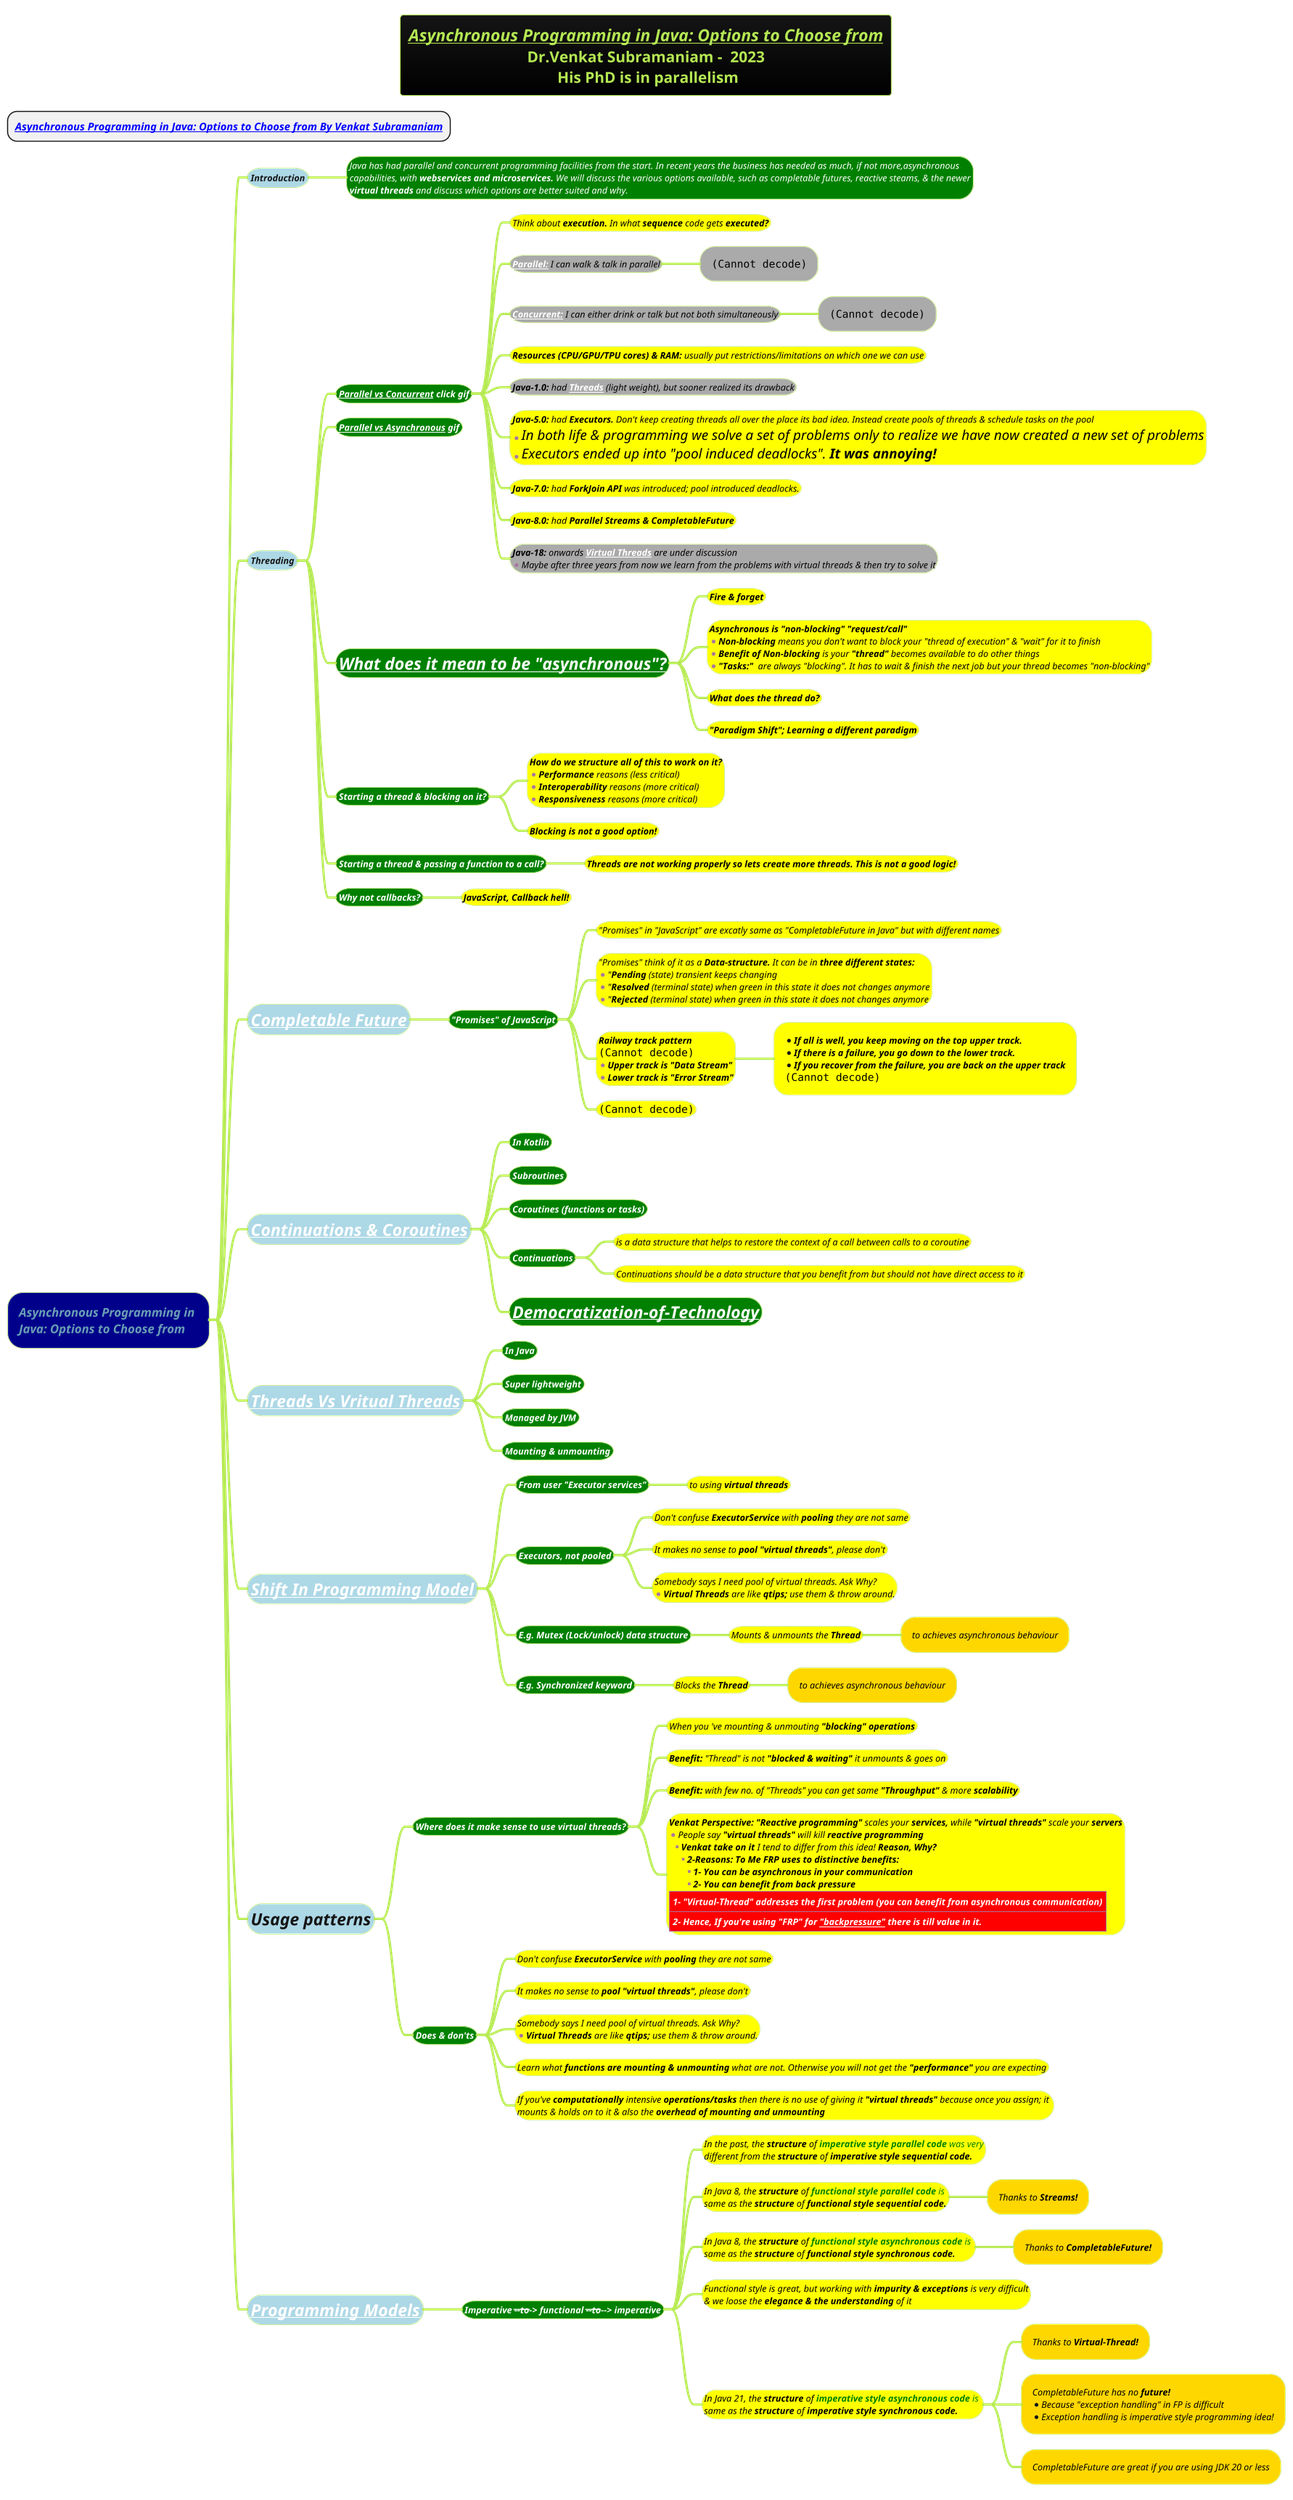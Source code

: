 @startmindmap
title =<i><b><u><size:18>Asynchronous Programming in Java: Options to Choose from \nDr.Venkat Subramaniam -  2023\n His PhD is in parallelism
* <i><b>[[https://www.youtube.com/watch?v=1zSF1259s6w&t=4778s&ab_channel=Devoxx Asynchronous Programming in Java: Options to Choose from By Venkat Subramaniam]]
!theme hacker

*[#darkblue] <i>Asynchronous Programming in \n<i>Java: Options to Choose from
**[#lightblue] <i><color #blac><size:12>Introduction
***[#green]:<i><color #white><size:12>Java has had parallel and concurrent programming facilities from the start. In recent years the business has needed as much, if not more,asynchronous
<i><color #white><size:12>capabilities, with <b>webservices and microservices.</b> We will discuss the various options available, such as completable futures, reactive steams, & the newer
<i><color #white><size:12><b>virtual threads</b> and discuss which options are better suited and why.;

**[#lightblue] <i><color #blac><size:12>Threading
***[#green] <i><color #white><size:12><b>[[docs/3-programming-languages/Venkat-Subramaniam/gif/Multi-threading-vs-Multi-processing-programming.adoc Parallel vs Concurrent]] click gif
****[#yellow] <i><color #black><size:12>Think about **execution.** In what **sequence** code gets <b>executed?
****[#a] <i><color #black><size:12><b>[[docs/3-programming-languages/Venkat-Subramaniam/Concurrency-and-Parallelism/Parallelism.puml Parallel:]]</b> I can walk & talk in parallel
*****[#a] <i><color #black><size:12><img:gif/img_2.png{scale=0.7}>
****[#a] <i><color #black><size:12><b>[[docs/3-programming-languages/Venkat-Subramaniam/Concurrency-and-Parallelism/Concurrency.puml Concurrent:]]</b> I can either drink or talk but not both simultaneously
*****[#a] <i><color #black><size:12><img:gif/img_3.png{scale=0.7}>
****[#yellow] <i><color #black><size:12><b>Resources (CPU/GPU/TPU cores) & RAM:</b> usually put restrictions/limitations on which one we can use
****[#a] <i><color #black><size:12><b>Java-1.0:</b> had <b>[[docs/3-programming-languages/Venkat-Subramaniam/Threads.puml Threads]]</b> (light weight), but sooner realized its drawback
****[#yellow] <i><color #black><size:12><b>Java-5.0:</b> had <b>Executors.</b> Don't keep creating threads all over the place its bad idea. Instead create pools of threads & schedule tasks on the pool\n*<i><color #black><size:18>In both life & programming we solve a set of problems only to realize we have now created a new set of problems\n*<i><color #black><size:18>Executors ended up into "pool induced deadlocks". <b>It was annoying!
****[#yellow] <i><color #black><size:12><b>Java-7.0:</b> had <b>ForkJoin API</b> was introduced; pool introduced deadlocks.
****[#yellow] <i><color #black><size:12><b>Java-8.0:</b> had <b>Parallel Streams & CompletableFuture</b>
****[#a] <i><color #black><size:12><b>Java-18:</b> onwards <b>[[docs/3-programming-languages/Venkat-Subramaniam/Virtual-Threads.puml Virtual Threads]]</b> are under discussion\n*<i><color #black><size:12>Maybe after three years from now we learn from the problems with virtual threads & then try to solve it
***[#green] <i><color #white><size:12><b>[[docs/3-programming-languages/Venkat-Subramaniam/gif/synchronous-vs-asynchronous.adoc Parallel vs Asynchronous]] gif
***[#green] <i><color #white><size:22><b>[[docs/3-programming-languages/Venkat-Subramaniam/Spearheading-the-future-of-programming-2023.puml What does it mean to be "asynchronous"?]]
****[#yellow] <i><color #black><size:12><b>Fire & forget
****[#yellow]:<i><color #black><size:12><b>Asynchronous is "non-blocking" "request/call"
* <i><color #black><size:12>**Non-blocking** means you don't want to block your "thread of execution" & "wait" for it to finish
* <i><color #black><size:12>**Benefit of Non-blocking** is your **"thread"** becomes available to do other things
* <i><color #black><size:12><b>"Tasks:"</b>  are always "blocking". It has to wait & finish the next job but your thread becomes "non-blocking";
****[#yellow] <i><color #black><size:12><b>What does the thread do?
****[#yellow] <i><color #black><size:12><b>"Paradigm Shift"; Learning a different paradigm
***[#green] <i><color #white><size:12><b>Starting a thread & blocking on it?
****[#yellow]:<i><color #black><size:12><b>How do we structure all of this to work on it?
* <i><color #black><size:12><b>Performance</b> reasons (less critical)
* <i><color #black><size:12><b>Interoperability</b> reasons (more critical)
* <i><color #black><size:12><b>Responsiveness</b> reasons (more critical);
****[#yellow] <i><color #black><size:12><b>Blocking is not a good option!
***[#green] <i><color #white><size:12><b>Starting a thread & passing a function to a call?
****[#yellow] <i><color #black><size:12><b>Threads are not working properly so lets create more threads. This is not a good logic!
***[#green] <i><color #white><size:12><b>Why not callbacks?
****[#yellow] <i><color #black><size:12><b>JavaScript, Callback hell!
**[#lightblue] <i><color #blac><size:22>[[docs/3-programming-languages/Venkat-Subramaniam/CompletableFuture.puml Completable Future]]
***[#green] <b><i><color #white><size:12>"Promises" of JavaScript
****[#yellow] <i><color #black><size:12>"Promises" in "JavaScript" are excatly same as "CompletableFuture in Java" but with different names
****[#yellow]:<i><color #black><size:12>"Promises" think of it as a <b>Data-structure.</b> It can be in <b>three different states:
* <i><color #black><size:12>"<b>Pending</b> (state) transient keeps changing
* <i><color #black><size:12>"<b>Resolved</b> (terminal state) when green in this state it does not changes anymore
* <i><color #black><size:12>"<b>Rejected</b> (terminal state) when green in this state it does not changes anymore;
****[#yellow]:<i><color #black><size:12><b>Railway track pattern
<img:images/img_11.png{scale=0.8}>
*<i><color #black><size:12><b>Upper track is "Data Stream"
*<i><color #black><size:12><b>Lower track is "Error Stream";
*****[#yellow]:*<i><color #black><size:12><b>If all is well, you keep moving on the top upper track.
*<i><color #black><size:12><b>If there is a failure, you go down to the lower track.
*<i><color #black><size:12><b>If you recover from the failure, you are back on the upper track
<img:images/img_12.png{scale=0.8}>;
****[#yellow] <i><color #black><size:12><img:images/img_13.png{scale=0.8}>
**[#lightblue] <i><color #blac><size:22>[[docs/3-programming-languages/Venkat-Subramaniam/Continuation-and-Coroutines.puml Continuations & Coroutines]]
***[#green] <b><i><color #white><size:12>In Kotlin
***[#green] <b><i><color #white><size:12>Subroutines
***[#green] <b><i><color #white><size:12>Coroutines (functions or tasks)
***[#green] <b><i><color #white><size:12>Continuations
****[#yellow] <i><color #black><size:12>is a data structure that helps to restore the context of a call between calls to a coroutine
****[#yellow] <i><color #black><size:12>Continuations should be a data structure that you benefit from but should not have direct access to it
***[#green] <b><i><color #white><size:22>[[docs/3-programming-languages/Venkat-Subramaniam/Democratization-of-Technology.puml Democratization-of-Technology]]
**[#lightblue] <i><color #blac><size:22>[[docs/3-programming-languages/Venkat-Subramaniam/Virtual-Threads.puml Threads Vs Vritual Threads]]
***[#green] <b><i><color #white><size:12>In Java
***[#green] <b><i><color #white><size:12>Super lightweight
***[#green] <b><i><color #white><size:12>Managed by JVM
***[#green] <b><i><color #white><size:12>Mounting & unmounting
**[#lightblue] <i><color #blac><size:22>[[docs/3-programming-languages/Venkat-Subramaniam/Spearheading-the-future-of-programming-2023.puml Shift In Programming Model]]
***[#green] <b><i><color #white><size:12>From user "Executor services"
****[#yellow] <i><color #black><size:12>to using <b>virtual threads
***[#green] <b><i><color #white><size:12>Executors, not pooled
****[#yellow] <i><color #black><size:12>Don't confuse <b>ExecutorService</b> with <b>pooling</b> they are not same
****[#yellow] <i><color #black><size:12>It makes no sense to <b>pool</b> <b>"virtual threads"</b>, please don't
****[#yellow]:<i><color #black><size:12>Somebody says I need pool of virtual threads. Ask Why?
*<i><color #black><size:12>**Virtual Threads** are like **qtips;** use them & throw around.;
***[#green] <b><i><color #white><size:12>E.g. Mutex (Lock/unlock) data structure
****[#yellow] <i><color #black><size:12>Mounts & unmounts the <b>Thread
*****[#gold] <i><color #black><size:12>to achieves asynchronous behaviour
***[#green] <b><i><color #white><size:12>E.g. Synchronized keyword
****[#yellow] <i><color #black><size:12>Blocks the <b>Thread
*****[#gold] <i><color #black><size:12>to achieves asynchronous behaviour

**[#lightblue] <i><color #blac><size:22>Usage patterns
***[#green] <b><i><color #white><size:12>Where does it make sense to use virtual threads?
****[#yellow] <i><color #black><size:12>When you 've mounting & unmouting <b>"blocking" operations
****[#yellow] <i><color #black><size:12><b>Benefit:</b> "Thread" is not <b>"blocked & waiting"</b> it unmounts & goes on
****[#yellow] <i><color #black><size:12><b>Benefit:</b> with few no. of "Threads" you can get same <b>"Throughput"</b> & more <b>scalability
****[#yellow]:<i><color #black><size:12><b>Venkat Perspective:</b> **"Reactive programming"** scales your **services,** while **"virtual threads"** scale your <b>servers
*<i><color #black><size:12>People say **"virtual threads"** will kill <b>reactive programming
**<i><color #black><size:12><b>Venkat take on it</b> I tend to differ from this idea! <b>Reason, Why?
***<i><color #black><size:12><b>2-Reasons: To Me FRP uses to distinctive benefits:
****<i><color #black><size:12><b>1- You can be asynchronous in your communication
****<i><color #black><size:12><b>2- You can benefit from back pressure
|<#red><i><color #white><size:12><b>1- "Virtual-Thread" addresses the first problem (you can benefit from asynchronous communication)|
|<#red><i><color #white><size:12><b>2- Hence, If you're using "FRP" for [[docs/3-programming-languages/Venkat-Subramaniam/Reactive-Data-Stream.puml "backpressure"]] there is till value in it.|;

***[#green] <b><i><color #white><size:12>Does & don'ts
****[#yellow] <i><color #black><size:12>Don't confuse <b>ExecutorService</b> with <b>pooling</b> they are not same
****[#yellow] <i><color #black><size:12>It makes no sense to <b>pool</b> <b>"virtual threads"</b>, please don't
****[#yellow]:<i><color #black><size:12>Somebody says I need pool of virtual threads. Ask Why?
*<i><color #black><size:12>**Virtual Threads** are like **qtips;** use them & throw around.;
****[#yellow] <i><color #black><size:12>Learn what <b>functions are mounting & unmounting</b> what are not. Otherwise you will not get the <b>"performance"</b> you are expecting
****[#yellow] <i><color #black><size:12>If you've **computationally** intensive **operations/tasks** then there is no use of giving it <b>"virtual threads"</b> because once you assign; it \n<i><color #black><size:12>mounts & holds on to it & also the <b>overhead of mounting and unmounting

**[#lightblue] <i><color #blac><size:22>[[docs/3-programming-languages/Venkat-Subramaniam/Spearheading-the-future-of-programming-2023.puml Programming Models]]
***[#green] <b><i><color #white><size:12>Imperative ----to---> functional ----to----> imperative
****[#yellow] <i><color #black><size:12>In the past, the <b>structure</b> of <color #green><b>imperative style parallel code</b> was very\n<i><color #black><size:12>different from the <b>structure</b> of <b>imperative style sequential code.</b>
****[#yellow] <i><color #black><size:12>In Java 8, the <b>structure</b> of <color #green><b>functional style parallel code</b> is \n<i><color #black><size:12>same as the <b>structure</b> of <b>functional style sequential code.</b>
*****[#gold] <i><color #black><size:12>Thanks to <b>Streams!
****[#yellow] <i><color #black><size:12>In Java 8, the <b>structure</b> of <color #green><b>functional style asynchronous code</b> is \n<i><color #black><size:12>same as the <b>structure</b> of <b>functional style synchronous code.</b>
*****[#gold] <i><color #black><size:12>Thanks to <b>CompletableFuture!
****[#yellow] <i><color #black><size:12>Functional style is great, but working with <b>impurity & exceptions</b> is very difficult\n<i><color #black><size:12>& we loose the <b>elegance & the understanding</b> of it
****[#yellow] <i><color #black><size:12>In Java 21, the <b>structure</b> of <color #green><b>imperative style asynchronous code</b> is \n<i><color #black><size:12>same as the <b>structure</b> of <b>imperative style synchronous code.</b>
*****[#gold] <i><color #black><size:12>Thanks to <b>Virtual-Thread!
*****[#gold] <i><color #black><size:12>CompletableFuture has no <b>future! \n*<i><color #black><size:12>Because "exception handling" in FP is difficult\n*<i><color #black><size:12>Exception handling is imperative style programming idea!
*****[#gold] <i><color #black><size:12>CompletableFuture are great if you are using JDK 20 or less

@endmindmap
